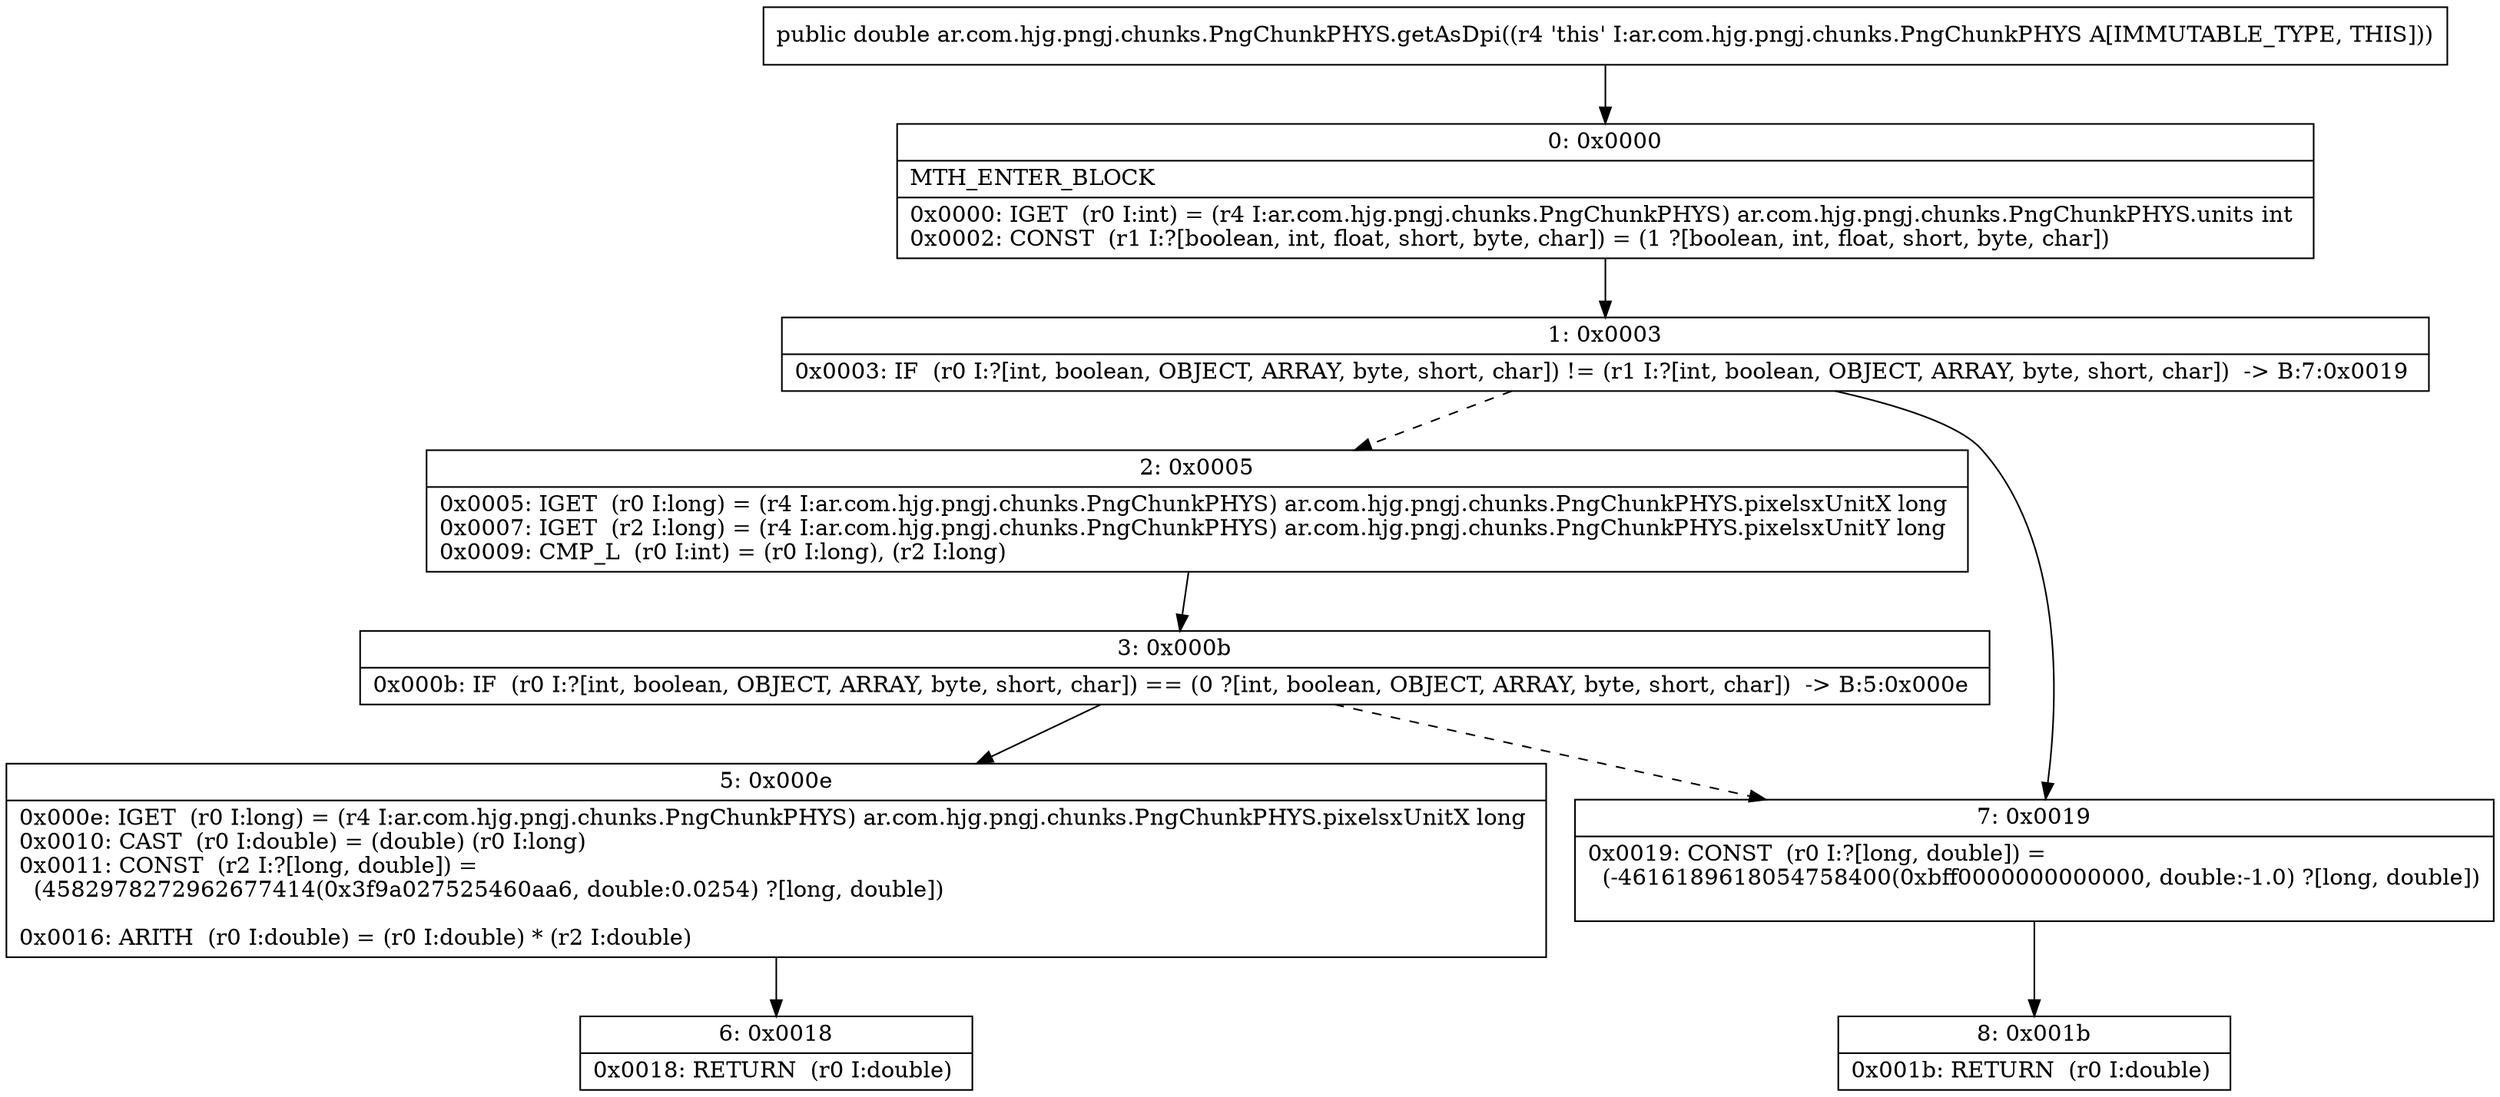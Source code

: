 digraph "CFG forar.com.hjg.pngj.chunks.PngChunkPHYS.getAsDpi()D" {
Node_0 [shape=record,label="{0\:\ 0x0000|MTH_ENTER_BLOCK\l|0x0000: IGET  (r0 I:int) = (r4 I:ar.com.hjg.pngj.chunks.PngChunkPHYS) ar.com.hjg.pngj.chunks.PngChunkPHYS.units int \l0x0002: CONST  (r1 I:?[boolean, int, float, short, byte, char]) = (1 ?[boolean, int, float, short, byte, char]) \l}"];
Node_1 [shape=record,label="{1\:\ 0x0003|0x0003: IF  (r0 I:?[int, boolean, OBJECT, ARRAY, byte, short, char]) != (r1 I:?[int, boolean, OBJECT, ARRAY, byte, short, char])  \-\> B:7:0x0019 \l}"];
Node_2 [shape=record,label="{2\:\ 0x0005|0x0005: IGET  (r0 I:long) = (r4 I:ar.com.hjg.pngj.chunks.PngChunkPHYS) ar.com.hjg.pngj.chunks.PngChunkPHYS.pixelsxUnitX long \l0x0007: IGET  (r2 I:long) = (r4 I:ar.com.hjg.pngj.chunks.PngChunkPHYS) ar.com.hjg.pngj.chunks.PngChunkPHYS.pixelsxUnitY long \l0x0009: CMP_L  (r0 I:int) = (r0 I:long), (r2 I:long) \l}"];
Node_3 [shape=record,label="{3\:\ 0x000b|0x000b: IF  (r0 I:?[int, boolean, OBJECT, ARRAY, byte, short, char]) == (0 ?[int, boolean, OBJECT, ARRAY, byte, short, char])  \-\> B:5:0x000e \l}"];
Node_5 [shape=record,label="{5\:\ 0x000e|0x000e: IGET  (r0 I:long) = (r4 I:ar.com.hjg.pngj.chunks.PngChunkPHYS) ar.com.hjg.pngj.chunks.PngChunkPHYS.pixelsxUnitX long \l0x0010: CAST  (r0 I:double) = (double) (r0 I:long) \l0x0011: CONST  (r2 I:?[long, double]) = \l  (4582978272962677414(0x3f9a027525460aa6, double:0.0254) ?[long, double])\l \l0x0016: ARITH  (r0 I:double) = (r0 I:double) * (r2 I:double) \l}"];
Node_6 [shape=record,label="{6\:\ 0x0018|0x0018: RETURN  (r0 I:double) \l}"];
Node_7 [shape=record,label="{7\:\ 0x0019|0x0019: CONST  (r0 I:?[long, double]) = \l  (\-4616189618054758400(0xbff0000000000000, double:\-1.0) ?[long, double])\l \l}"];
Node_8 [shape=record,label="{8\:\ 0x001b|0x001b: RETURN  (r0 I:double) \l}"];
MethodNode[shape=record,label="{public double ar.com.hjg.pngj.chunks.PngChunkPHYS.getAsDpi((r4 'this' I:ar.com.hjg.pngj.chunks.PngChunkPHYS A[IMMUTABLE_TYPE, THIS])) }"];
MethodNode -> Node_0;
Node_0 -> Node_1;
Node_1 -> Node_2[style=dashed];
Node_1 -> Node_7;
Node_2 -> Node_3;
Node_3 -> Node_5;
Node_3 -> Node_7[style=dashed];
Node_5 -> Node_6;
Node_7 -> Node_8;
}

